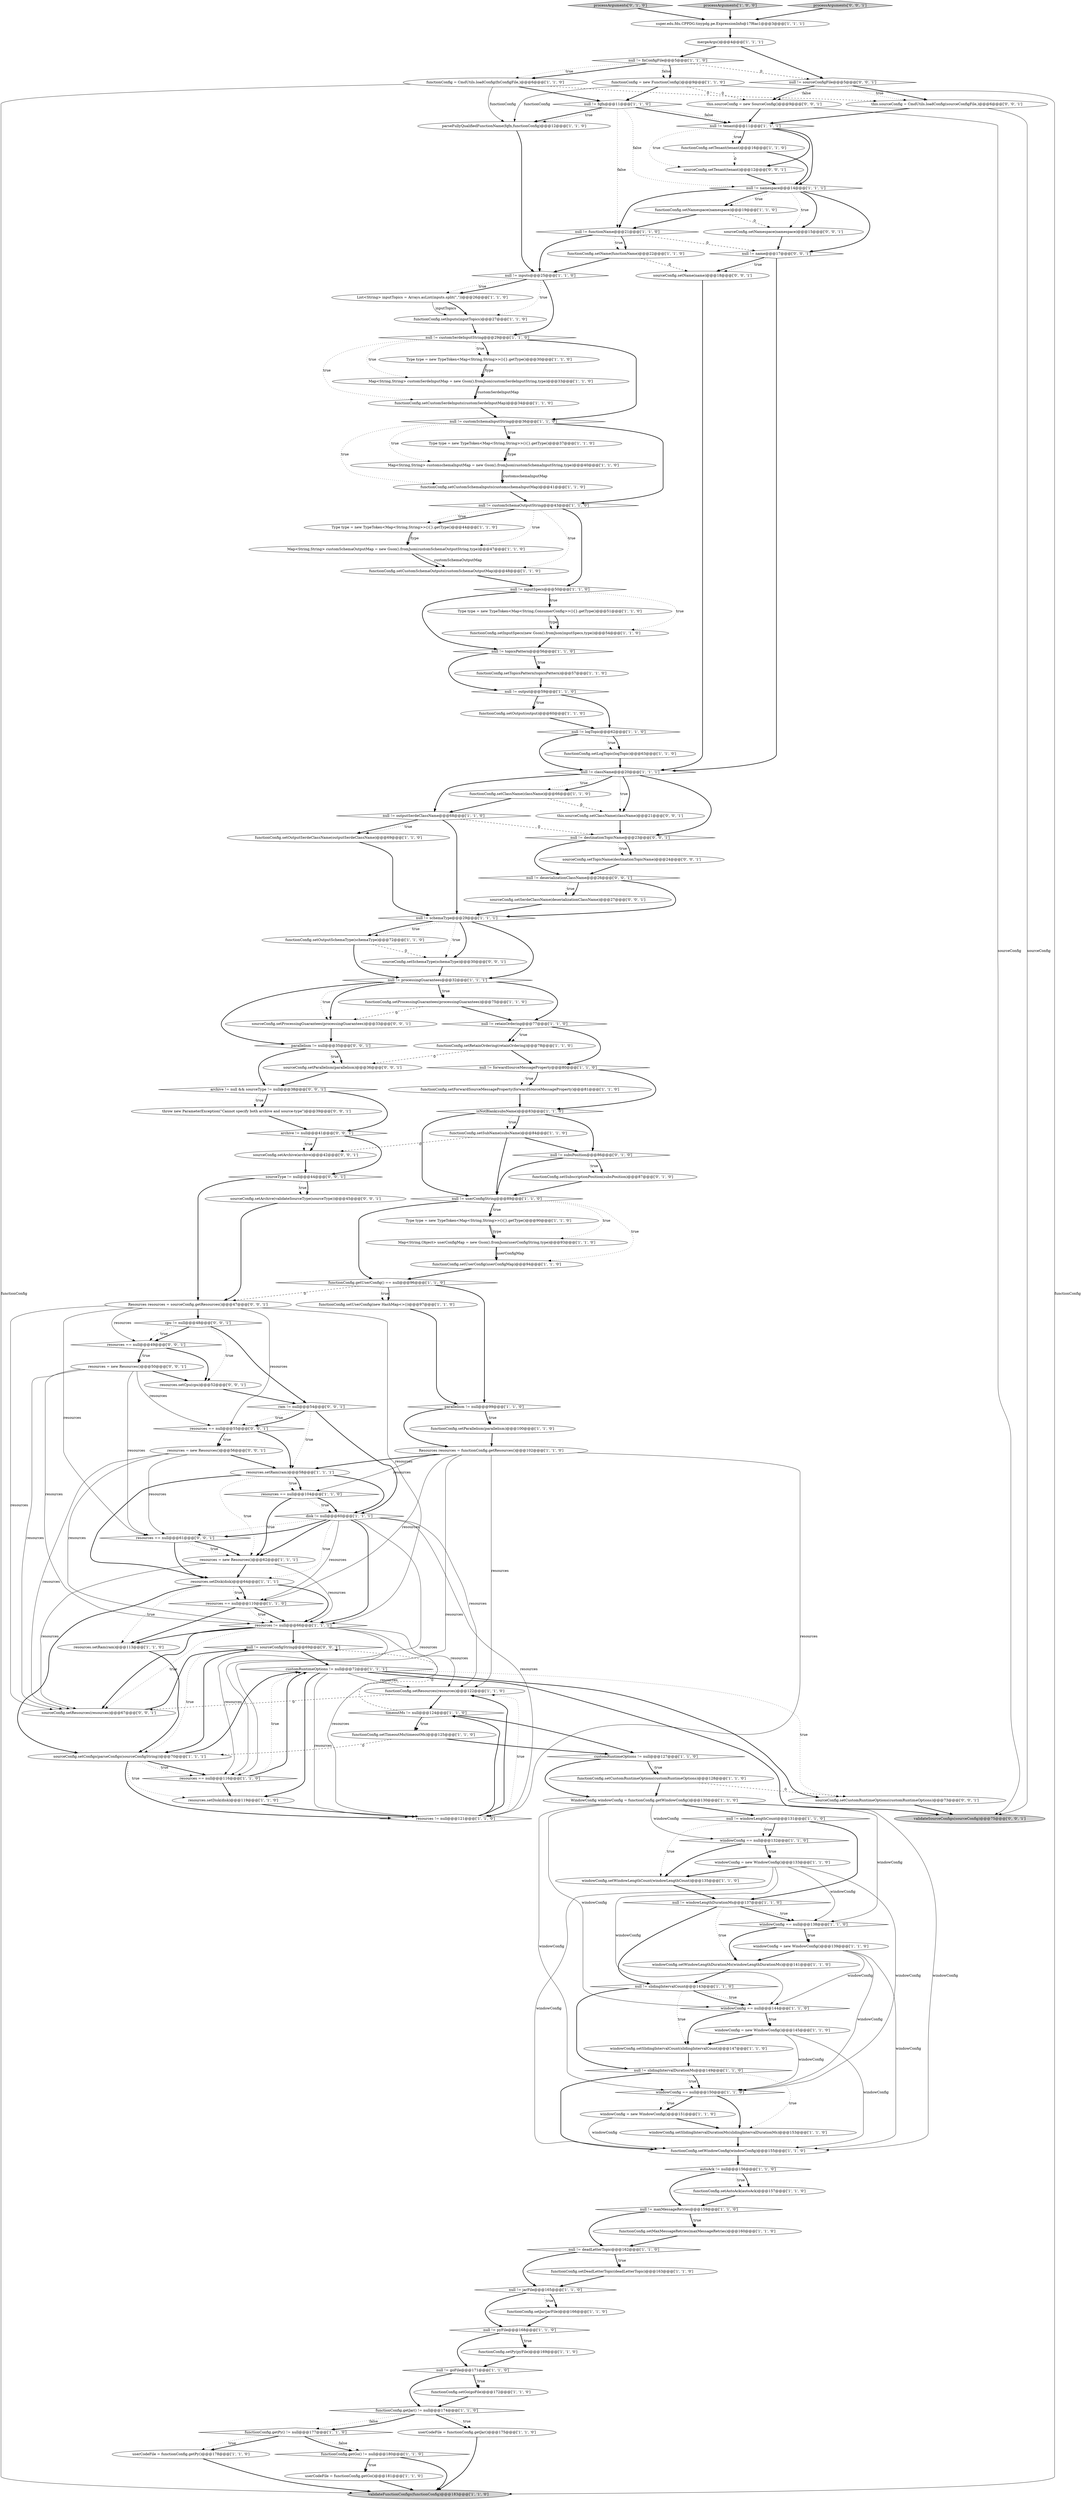 digraph {
2 [style = filled, label = "null != customSchemaInputString@@@36@@@['1', '1', '0']", fillcolor = white, shape = diamond image = "AAA0AAABBB1BBB"];
62 [style = filled, label = "null != output@@@59@@@['1', '1', '0']", fillcolor = white, shape = diamond image = "AAA0AAABBB1BBB"];
58 [style = filled, label = "userCodeFile = functionConfig.getJar()@@@175@@@['1', '1', '0']", fillcolor = white, shape = ellipse image = "AAA0AAABBB1BBB"];
98 [style = filled, label = "Type type = new TypeToken<Map<String,String>>(){}.getType()@@@44@@@['1', '1', '0']", fillcolor = white, shape = ellipse image = "AAA0AAABBB1BBB"];
145 [style = filled, label = "null != sourceConfigString@@@69@@@['0', '0', '1']", fillcolor = white, shape = diamond image = "AAA0AAABBB3BBB"];
144 [style = filled, label = "throw new ParameterException(\"Cannot specify both archive and source-type\")@@@39@@@['0', '0', '1']", fillcolor = white, shape = ellipse image = "AAA0AAABBB3BBB"];
120 [style = filled, label = "sourceConfig.setName(name)@@@18@@@['0', '0', '1']", fillcolor = white, shape = ellipse image = "AAA0AAABBB3BBB"];
5 [style = filled, label = "Map<String,String> customschemaInputMap = new Gson().fromJson(customSchemaInputString,type)@@@40@@@['1', '1', '0']", fillcolor = white, shape = ellipse image = "AAA0AAABBB1BBB"];
11 [style = filled, label = "functionConfig.getGo() != null@@@180@@@['1', '1', '0']", fillcolor = white, shape = diamond image = "AAA0AAABBB1BBB"];
118 [style = filled, label = "functionConfig.setSubscriptionPosition(subsPosition)@@@87@@@['0', '1', '0']", fillcolor = white, shape = ellipse image = "AAA1AAABBB2BBB"];
19 [style = filled, label = "windowConfig.setSlidingIntervalCount(slidingIntervalCount)@@@147@@@['1', '1', '0']", fillcolor = white, shape = ellipse image = "AAA0AAABBB1BBB"];
143 [style = filled, label = "sourceConfig.setTenant(tenant)@@@12@@@['0', '0', '1']", fillcolor = white, shape = ellipse image = "AAA0AAABBB3BBB"];
154 [style = filled, label = "this.sourceConfig.setClassName(className)@@@21@@@['0', '0', '1']", fillcolor = white, shape = ellipse image = "AAA0AAABBB3BBB"];
61 [style = filled, label = "null != jarFile@@@165@@@['1', '1', '0']", fillcolor = white, shape = diamond image = "AAA0AAABBB1BBB"];
116 [style = filled, label = "processArguments['0', '1', '0']", fillcolor = lightgray, shape = diamond image = "AAA0AAABBB2BBB"];
0 [style = filled, label = "functionConfig.setPy(pyFile)@@@169@@@['1', '1', '0']", fillcolor = white, shape = ellipse image = "AAA0AAABBB1BBB"];
148 [style = filled, label = "null != name@@@17@@@['0', '0', '1']", fillcolor = white, shape = diamond image = "AAA0AAABBB3BBB"];
101 [style = filled, label = "processArguments['1', '0', '0']", fillcolor = lightgray, shape = diamond image = "AAA0AAABBB1BBB"];
149 [style = filled, label = "sourceConfig.setParallelism(parallelism)@@@36@@@['0', '0', '1']", fillcolor = white, shape = ellipse image = "AAA0AAABBB3BBB"];
80 [style = filled, label = "null != processingGuarantees@@@32@@@['1', '1', '1']", fillcolor = white, shape = diamond image = "AAA0AAABBB1BBB"];
114 [style = filled, label = "isNotBlank(subsName)@@@83@@@['1', '1', '0']", fillcolor = white, shape = diamond image = "AAA0AAABBB1BBB"];
122 [style = filled, label = "null != destinationTopicName@@@23@@@['0', '0', '1']", fillcolor = white, shape = diamond image = "AAA0AAABBB3BBB"];
102 [style = filled, label = "null != className@@@20@@@['1', '1', '1']", fillcolor = white, shape = diamond image = "AAA0AAABBB1BBB"];
15 [style = filled, label = "functionConfig.setUserConfig(userConfigMap)@@@94@@@['1', '1', '0']", fillcolor = white, shape = ellipse image = "AAA0AAABBB1BBB"];
78 [style = filled, label = "functionConfig.setResources(resources)@@@122@@@['1', '1', '0']", fillcolor = white, shape = ellipse image = "AAA0AAABBB1BBB"];
81 [style = filled, label = "resources = new Resources()@@@62@@@['1', '1', '1']", fillcolor = white, shape = ellipse image = "AAA0AAABBB1BBB"];
124 [style = filled, label = "sourceConfig.setArchive(validateSourceType(sourceType))@@@45@@@['0', '0', '1']", fillcolor = white, shape = ellipse image = "AAA0AAABBB3BBB"];
71 [style = filled, label = "functionConfig.setNamespace(namespace)@@@19@@@['1', '1', '0']", fillcolor = white, shape = ellipse image = "AAA0AAABBB1BBB"];
72 [style = filled, label = "functionConfig.setAutoAck(autoAck)@@@157@@@['1', '1', '0']", fillcolor = white, shape = ellipse image = "AAA0AAABBB1BBB"];
129 [style = filled, label = "sourceConfig.setNamespace(namespace)@@@15@@@['0', '0', '1']", fillcolor = white, shape = ellipse image = "AAA0AAABBB3BBB"];
1 [style = filled, label = "resources.setDisk(disk)@@@119@@@['1', '1', '0']", fillcolor = white, shape = ellipse image = "AAA0AAABBB1BBB"];
60 [style = filled, label = "disk != null@@@60@@@['1', '1', '1']", fillcolor = white, shape = diamond image = "AAA0AAABBB1BBB"];
92 [style = filled, label = "functionConfig.setLogTopic(logTopic)@@@63@@@['1', '1', '0']", fillcolor = white, shape = ellipse image = "AAA0AAABBB1BBB"];
3 [style = filled, label = "parseFullyQualifiedFunctionName(fqfn,functionConfig)@@@12@@@['1', '1', '0']", fillcolor = white, shape = ellipse image = "AAA0AAABBB1BBB"];
135 [style = filled, label = "resources == null@@@55@@@['0', '0', '1']", fillcolor = white, shape = diamond image = "AAA0AAABBB3BBB"];
119 [style = filled, label = "sourceConfig.setCustomRuntimeOptions(customRuntimeOptions)@@@73@@@['0', '0', '1']", fillcolor = white, shape = ellipse image = "AAA0AAABBB3BBB"];
14 [style = filled, label = "resources != null@@@121@@@['1', '1', '0']", fillcolor = white, shape = diamond image = "AAA0AAABBB1BBB"];
128 [style = filled, label = "this.sourceConfig = new SourceConfig()@@@9@@@['0', '0', '1']", fillcolor = white, shape = ellipse image = "AAA0AAABBB3BBB"];
100 [style = filled, label = "resources == null@@@110@@@['1', '1', '0']", fillcolor = white, shape = diamond image = "AAA0AAABBB1BBB"];
151 [style = filled, label = "sourceConfig.setArchive(archive)@@@42@@@['0', '0', '1']", fillcolor = white, shape = ellipse image = "AAA0AAABBB3BBB"];
36 [style = filled, label = "windowConfig.setWindowLengthCount(windowLengthCount)@@@135@@@['1', '1', '0']", fillcolor = white, shape = ellipse image = "AAA0AAABBB1BBB"];
56 [style = filled, label = "null != inputs@@@25@@@['1', '1', '0']", fillcolor = white, shape = diamond image = "AAA0AAABBB1BBB"];
39 [style = filled, label = "functionConfig.setTopicsPattern(topicsPattern)@@@57@@@['1', '1', '0']", fillcolor = white, shape = ellipse image = "AAA0AAABBB1BBB"];
13 [style = filled, label = "null != pyFile@@@168@@@['1', '1', '0']", fillcolor = white, shape = diamond image = "AAA0AAABBB1BBB"];
31 [style = filled, label = "null != deadLetterTopic@@@162@@@['1', '1', '0']", fillcolor = white, shape = diamond image = "AAA0AAABBB1BBB"];
64 [style = filled, label = "functionConfig.setJar(jarFile)@@@166@@@['1', '1', '0']", fillcolor = white, shape = ellipse image = "AAA0AAABBB1BBB"];
9 [style = filled, label = "Type type = new TypeToken<Map<String,String>>(){}.getType()@@@30@@@['1', '1', '0']", fillcolor = white, shape = ellipse image = "AAA0AAABBB1BBB"];
18 [style = filled, label = "null != namespace@@@14@@@['1', '1', '1']", fillcolor = white, shape = diamond image = "AAA0AAABBB1BBB"];
12 [style = filled, label = "functionConfig.setParallelism(parallelism)@@@100@@@['1', '1', '0']", fillcolor = white, shape = ellipse image = "AAA0AAABBB1BBB"];
50 [style = filled, label = "WindowConfig windowConfig = functionConfig.getWindowConfig()@@@130@@@['1', '1', '0']", fillcolor = white, shape = ellipse image = "AAA0AAABBB1BBB"];
51 [style = filled, label = "Type type = new TypeToken<Map<String,ConsumerConfig>>(){}.getType()@@@51@@@['1', '1', '0']", fillcolor = white, shape = ellipse image = "AAA0AAABBB1BBB"];
88 [style = filled, label = "windowConfig = new WindowConfig()@@@145@@@['1', '1', '0']", fillcolor = white, shape = ellipse image = "AAA0AAABBB1BBB"];
140 [style = filled, label = "this.sourceConfig = CmdUtils.loadConfig(sourceConfigFile,)@@@6@@@['0', '0', '1']", fillcolor = white, shape = ellipse image = "AAA0AAABBB3BBB"];
10 [style = filled, label = "null != fnConfigFile@@@5@@@['1', '1', '0']", fillcolor = white, shape = diamond image = "AAA0AAABBB1BBB"];
153 [style = filled, label = "cpu != null@@@48@@@['0', '0', '1']", fillcolor = white, shape = diamond image = "AAA0AAABBB3BBB"];
16 [style = filled, label = "resources != null@@@66@@@['1', '1', '1']", fillcolor = white, shape = diamond image = "AAA0AAABBB1BBB"];
33 [style = filled, label = "functionConfig.setDeadLetterTopic(deadLetterTopic)@@@163@@@['1', '1', '0']", fillcolor = white, shape = ellipse image = "AAA0AAABBB1BBB"];
21 [style = filled, label = "mergeArgs()@@@4@@@['1', '1', '1']", fillcolor = white, shape = ellipse image = "AAA0AAABBB1BBB"];
93 [style = filled, label = "functionConfig.setRetainOrdering(retainOrdering)@@@78@@@['1', '1', '0']", fillcolor = white, shape = ellipse image = "AAA0AAABBB1BBB"];
42 [style = filled, label = "customRuntimeOptions != null@@@72@@@['1', '1', '1']", fillcolor = white, shape = diamond image = "AAA0AAABBB1BBB"];
115 [style = filled, label = "functionConfig.getPy() != null@@@177@@@['1', '1', '0']", fillcolor = white, shape = diamond image = "AAA0AAABBB1BBB"];
37 [style = filled, label = "functionConfig.setCustomSerdeInputs(customSerdeInputMap)@@@34@@@['1', '1', '0']", fillcolor = white, shape = ellipse image = "AAA0AAABBB1BBB"];
63 [style = filled, label = "null != customSerdeInputString@@@29@@@['1', '1', '0']", fillcolor = white, shape = diamond image = "AAA0AAABBB1BBB"];
49 [style = filled, label = "functionConfig.setCustomRuntimeOptions(customRuntimeOptions)@@@128@@@['1', '1', '0']", fillcolor = white, shape = ellipse image = "AAA0AAABBB1BBB"];
110 [style = filled, label = "functionConfig.setTimeoutMs(timeoutMs)@@@125@@@['1', '1', '0']", fillcolor = white, shape = ellipse image = "AAA0AAABBB1BBB"];
126 [style = filled, label = "processArguments['0', '0', '1']", fillcolor = lightgray, shape = diamond image = "AAA0AAABBB3BBB"];
67 [style = filled, label = "null != goFile@@@171@@@['1', '1', '0']", fillcolor = white, shape = diamond image = "AAA0AAABBB1BBB"];
70 [style = filled, label = "null != fqfn@@@11@@@['1', '1', '0']", fillcolor = white, shape = diamond image = "AAA0AAABBB1BBB"];
147 [style = filled, label = "resources == null@@@49@@@['0', '0', '1']", fillcolor = white, shape = diamond image = "AAA0AAABBB3BBB"];
82 [style = filled, label = "windowConfig = new WindowConfig()@@@151@@@['1', '1', '0']", fillcolor = white, shape = ellipse image = "AAA0AAABBB1BBB"];
69 [style = filled, label = "userCodeFile = functionConfig.getPy()@@@178@@@['1', '1', '0']", fillcolor = white, shape = ellipse image = "AAA0AAABBB1BBB"];
127 [style = filled, label = "Resources resources = sourceConfig.getResources()@@@47@@@['0', '0', '1']", fillcolor = white, shape = ellipse image = "AAA0AAABBB3BBB"];
103 [style = filled, label = "functionConfig.getJar() != null@@@174@@@['1', '1', '0']", fillcolor = white, shape = diamond image = "AAA0AAABBB1BBB"];
112 [style = filled, label = "resources == null@@@104@@@['1', '1', '0']", fillcolor = white, shape = diamond image = "AAA0AAABBB1BBB"];
131 [style = filled, label = "sourceConfig.setSerdeClassName(deserializationClassName)@@@27@@@['0', '0', '1']", fillcolor = white, shape = ellipse image = "AAA0AAABBB3BBB"];
111 [style = filled, label = "null != forwardSourceMessageProperty@@@80@@@['1', '1', '0']", fillcolor = white, shape = diamond image = "AAA0AAABBB1BBB"];
23 [style = filled, label = "windowConfig = new WindowConfig()@@@133@@@['1', '1', '0']", fillcolor = white, shape = ellipse image = "AAA0AAABBB1BBB"];
40 [style = filled, label = "functionConfig.setOutput(output)@@@60@@@['1', '1', '0']", fillcolor = white, shape = ellipse image = "AAA0AAABBB1BBB"];
8 [style = filled, label = "autoAck != null@@@156@@@['1', '1', '0']", fillcolor = white, shape = diamond image = "AAA0AAABBB1BBB"];
46 [style = filled, label = "functionConfig.setCustomSchemaOutputs(customSchemaOutputMap)@@@48@@@['1', '1', '0']", fillcolor = white, shape = ellipse image = "AAA0AAABBB1BBB"];
105 [style = filled, label = "functionConfig.setProcessingGuarantees(processingGuarantees)@@@75@@@['1', '1', '0']", fillcolor = white, shape = ellipse image = "AAA0AAABBB1BBB"];
139 [style = filled, label = "sourceConfig.setResources(resources)@@@67@@@['0', '0', '1']", fillcolor = white, shape = ellipse image = "AAA0AAABBB3BBB"];
28 [style = filled, label = "null != windowLengthCount@@@131@@@['1', '1', '0']", fillcolor = white, shape = diamond image = "AAA0AAABBB1BBB"];
85 [style = filled, label = "windowConfig.setSlidingIntervalDurationMs(slidingIntervalDurationMs)@@@153@@@['1', '1', '0']", fillcolor = white, shape = ellipse image = "AAA0AAABBB1BBB"];
53 [style = filled, label = "functionConfig.setWindowConfig(windowConfig)@@@155@@@['1', '1', '0']", fillcolor = white, shape = ellipse image = "AAA0AAABBB1BBB"];
54 [style = filled, label = "functionConfig.setTenant(tenant)@@@16@@@['1', '1', '0']", fillcolor = white, shape = ellipse image = "AAA0AAABBB1BBB"];
113 [style = filled, label = "null != maxMessageRetries@@@159@@@['1', '1', '0']", fillcolor = white, shape = diamond image = "AAA0AAABBB1BBB"];
4 [style = filled, label = "null != functionName@@@21@@@['1', '1', '0']", fillcolor = white, shape = diamond image = "AAA0AAABBB1BBB"];
59 [style = filled, label = "null != logTopic@@@62@@@['1', '1', '0']", fillcolor = white, shape = diamond image = "AAA0AAABBB1BBB"];
107 [style = filled, label = "windowConfig.setWindowLengthDurationMs(windowLengthDurationMs)@@@141@@@['1', '1', '0']", fillcolor = white, shape = ellipse image = "AAA0AAABBB1BBB"];
27 [style = filled, label = "null != userConfigString@@@89@@@['1', '1', '0']", fillcolor = white, shape = diamond image = "AAA0AAABBB1BBB"];
66 [style = filled, label = "resources.setRam(ram)@@@113@@@['1', '1', '0']", fillcolor = white, shape = ellipse image = "AAA0AAABBB1BBB"];
132 [style = filled, label = "resources = new Resources()@@@56@@@['0', '0', '1']", fillcolor = white, shape = ellipse image = "AAA0AAABBB3BBB"];
75 [style = filled, label = "functionConfig = CmdUtils.loadConfig(fnConfigFile,)@@@6@@@['1', '1', '0']", fillcolor = white, shape = ellipse image = "AAA0AAABBB1BBB"];
146 [style = filled, label = "resources == null@@@61@@@['0', '0', '1']", fillcolor = white, shape = diamond image = "AAA0AAABBB3BBB"];
138 [style = filled, label = "sourceConfig.setProcessingGuarantees(processingGuarantees)@@@33@@@['0', '0', '1']", fillcolor = white, shape = ellipse image = "AAA0AAABBB3BBB"];
130 [style = filled, label = "archive != null@@@41@@@['0', '0', '1']", fillcolor = white, shape = diamond image = "AAA0AAABBB3BBB"];
45 [style = filled, label = "userCodeFile = functionConfig.getGo()@@@181@@@['1', '1', '0']", fillcolor = white, shape = ellipse image = "AAA0AAABBB1BBB"];
7 [style = filled, label = "null != inputSpecs@@@50@@@['1', '1', '0']", fillcolor = white, shape = diamond image = "AAA0AAABBB1BBB"];
97 [style = filled, label = "null != slidingIntervalDurationMs@@@149@@@['1', '1', '0']", fillcolor = white, shape = diamond image = "AAA0AAABBB1BBB"];
77 [style = filled, label = "windowConfig == null@@@150@@@['1', '1', '0']", fillcolor = white, shape = diamond image = "AAA0AAABBB1BBB"];
108 [style = filled, label = "functionConfig.setUserConfig(new HashMap<>())@@@97@@@['1', '1', '0']", fillcolor = white, shape = ellipse image = "AAA0AAABBB1BBB"];
84 [style = filled, label = "sourceConfig.setConfigs(parseConfigs(sourceConfigString))@@@70@@@['1', '1', '1']", fillcolor = white, shape = ellipse image = "AAA0AAABBB1BBB"];
76 [style = filled, label = "functionConfig.setSubName(subsName)@@@84@@@['1', '1', '0']", fillcolor = white, shape = ellipse image = "AAA0AAABBB1BBB"];
136 [style = filled, label = "sourceConfig.setSchemaType(schemaType)@@@30@@@['0', '0', '1']", fillcolor = white, shape = ellipse image = "AAA0AAABBB3BBB"];
29 [style = filled, label = "null != topicsPattern@@@56@@@['1', '1', '0']", fillcolor = white, shape = diamond image = "AAA0AAABBB1BBB"];
25 [style = filled, label = "functionConfig.setName(functionName)@@@22@@@['1', '1', '0']", fillcolor = white, shape = ellipse image = "AAA0AAABBB1BBB"];
26 [style = filled, label = "Type type = new TypeToken<Map<String,String>>(){}.getType()@@@37@@@['1', '1', '0']", fillcolor = white, shape = ellipse image = "AAA0AAABBB1BBB"];
57 [style = filled, label = "windowConfig == null@@@138@@@['1', '1', '0']", fillcolor = white, shape = diamond image = "AAA0AAABBB1BBB"];
35 [style = filled, label = "resources.setDisk(disk)@@@64@@@['1', '1', '1']", fillcolor = white, shape = ellipse image = "AAA0AAABBB1BBB"];
94 [style = filled, label = "validateFunctionConfigs(functionConfig)@@@183@@@['1', '1', '0']", fillcolor = lightgray, shape = ellipse image = "AAA0AAABBB1BBB"];
38 [style = filled, label = "Resources resources = functionConfig.getResources()@@@102@@@['1', '1', '0']", fillcolor = white, shape = ellipse image = "AAA0AAABBB1BBB"];
134 [style = filled, label = "archive != null && sourceType != null@@@38@@@['0', '0', '1']", fillcolor = white, shape = diamond image = "AAA0AAABBB3BBB"];
87 [style = filled, label = "parallelism != null@@@99@@@['1', '1', '0']", fillcolor = white, shape = diamond image = "AAA0AAABBB1BBB"];
90 [style = filled, label = "resources.setRam(ram)@@@58@@@['1', '1', '1']", fillcolor = white, shape = ellipse image = "AAA0AAABBB1BBB"];
6 [style = filled, label = "functionConfig.setMaxMessageRetries(maxMessageRetries)@@@160@@@['1', '1', '0']", fillcolor = white, shape = ellipse image = "AAA0AAABBB1BBB"];
117 [style = filled, label = "null != subsPosition@@@86@@@['0', '1', '0']", fillcolor = white, shape = diamond image = "AAA1AAABBB2BBB"];
95 [style = filled, label = "windowConfig = new WindowConfig()@@@139@@@['1', '1', '0']", fillcolor = white, shape = ellipse image = "AAA0AAABBB1BBB"];
24 [style = filled, label = "functionConfig.setInputs(inputTopics)@@@27@@@['1', '1', '0']", fillcolor = white, shape = ellipse image = "AAA0AAABBB1BBB"];
125 [style = filled, label = "null != deserializationClassName@@@26@@@['0', '0', '1']", fillcolor = white, shape = diamond image = "AAA0AAABBB3BBB"];
30 [style = filled, label = "windowConfig == null@@@144@@@['1', '1', '0']", fillcolor = white, shape = diamond image = "AAA0AAABBB1BBB"];
44 [style = filled, label = "functionConfig.setOutputSerdeClassName(outputSerdeClassName)@@@69@@@['1', '1', '0']", fillcolor = white, shape = ellipse image = "AAA0AAABBB1BBB"];
106 [style = filled, label = "customRuntimeOptions != null@@@127@@@['1', '1', '0']", fillcolor = white, shape = diamond image = "AAA0AAABBB1BBB"];
142 [style = filled, label = "sourceConfig.setTopicName(destinationTopicName)@@@24@@@['0', '0', '1']", fillcolor = white, shape = ellipse image = "AAA0AAABBB3BBB"];
20 [style = filled, label = "functionConfig.setOutputSchemaType(schemaType)@@@72@@@['1', '1', '0']", fillcolor = white, shape = ellipse image = "AAA0AAABBB1BBB"];
137 [style = filled, label = "resources.setCpu(cpu)@@@52@@@['0', '0', '1']", fillcolor = white, shape = ellipse image = "AAA0AAABBB3BBB"];
96 [style = filled, label = "super.edu.fdu.CPPDG.tinypdg.pe.ExpressionInfo@17f6ac1@@@3@@@['1', '1', '1']", fillcolor = white, shape = ellipse image = "AAA0AAABBB1BBB"];
32 [style = filled, label = "functionConfig.setCustomSchemaInputs(customschemaInputMap)@@@41@@@['1', '1', '0']", fillcolor = white, shape = ellipse image = "AAA0AAABBB1BBB"];
34 [style = filled, label = "functionConfig.setClassName(className)@@@66@@@['1', '1', '0']", fillcolor = white, shape = ellipse image = "AAA0AAABBB1BBB"];
74 [style = filled, label = "Map<String,String> customSchemaOutputMap = new Gson().fromJson(customSchemaOutputString,type)@@@47@@@['1', '1', '0']", fillcolor = white, shape = ellipse image = "AAA0AAABBB1BBB"];
141 [style = filled, label = "resources = new Resources()@@@50@@@['0', '0', '1']", fillcolor = white, shape = ellipse image = "AAA0AAABBB3BBB"];
17 [style = filled, label = "null != customSchemaOutputString@@@43@@@['1', '1', '0']", fillcolor = white, shape = diamond image = "AAA0AAABBB1BBB"];
150 [style = filled, label = "validateSourceConfigs(sourceConfig)@@@75@@@['0', '0', '1']", fillcolor = lightgray, shape = ellipse image = "AAA0AAABBB3BBB"];
99 [style = filled, label = "Map<String,Object> userConfigMap = new Gson().fromJson(userConfigString,type)@@@93@@@['1', '1', '0']", fillcolor = white, shape = ellipse image = "AAA0AAABBB1BBB"];
152 [style = filled, label = "ram != null@@@54@@@['0', '0', '1']", fillcolor = white, shape = diamond image = "AAA0AAABBB3BBB"];
104 [style = filled, label = "null != tenant@@@11@@@['1', '1', '1']", fillcolor = white, shape = diamond image = "AAA0AAABBB1BBB"];
65 [style = filled, label = "Map<String,String> customSerdeInputMap = new Gson().fromJson(customSerdeInputString,type)@@@33@@@['1', '1', '0']", fillcolor = white, shape = ellipse image = "AAA0AAABBB1BBB"];
73 [style = filled, label = "windowConfig == null@@@132@@@['1', '1', '0']", fillcolor = white, shape = diamond image = "AAA0AAABBB1BBB"];
123 [style = filled, label = "parallelism != null@@@35@@@['0', '0', '1']", fillcolor = white, shape = diamond image = "AAA0AAABBB3BBB"];
43 [style = filled, label = "Type type = new TypeToken<Map<String,String>>(){}.getType()@@@90@@@['1', '1', '0']", fillcolor = white, shape = ellipse image = "AAA0AAABBB1BBB"];
133 [style = filled, label = "null != sourceConfigFile@@@5@@@['0', '0', '1']", fillcolor = white, shape = diamond image = "AAA0AAABBB3BBB"];
79 [style = filled, label = "List<String> inputTopics = Arrays.asList(inputs.split(\",\"))@@@26@@@['1', '1', '0']", fillcolor = white, shape = ellipse image = "AAA0AAABBB1BBB"];
41 [style = filled, label = "timeoutMs != null@@@124@@@['1', '1', '0']", fillcolor = white, shape = diamond image = "AAA0AAABBB1BBB"];
52 [style = filled, label = "null != slidingIntervalCount@@@143@@@['1', '1', '0']", fillcolor = white, shape = diamond image = "AAA0AAABBB1BBB"];
86 [style = filled, label = "null != windowLengthDurationMs@@@137@@@['1', '1', '0']", fillcolor = white, shape = diamond image = "AAA0AAABBB1BBB"];
83 [style = filled, label = "functionConfig.setForwardSourceMessageProperty(forwardSourceMessageProperty)@@@81@@@['1', '1', '0']", fillcolor = white, shape = ellipse image = "AAA0AAABBB1BBB"];
48 [style = filled, label = "null != schemaType@@@29@@@['1', '1', '1']", fillcolor = white, shape = diamond image = "AAA0AAABBB1BBB"];
91 [style = filled, label = "functionConfig.getUserConfig() == null@@@96@@@['1', '1', '0']", fillcolor = white, shape = diamond image = "AAA0AAABBB1BBB"];
109 [style = filled, label = "null != outputSerdeClassName@@@68@@@['1', '1', '0']", fillcolor = white, shape = diamond image = "AAA0AAABBB1BBB"];
121 [style = filled, label = "sourceType != null@@@44@@@['0', '0', '1']", fillcolor = white, shape = diamond image = "AAA0AAABBB3BBB"];
47 [style = filled, label = "functionConfig.setGo(goFile)@@@172@@@['1', '1', '0']", fillcolor = white, shape = ellipse image = "AAA0AAABBB1BBB"];
68 [style = filled, label = "null != retainOrdering@@@77@@@['1', '1', '0']", fillcolor = white, shape = diamond image = "AAA0AAABBB1BBB"];
89 [style = filled, label = "functionConfig = new FunctionConfig()@@@9@@@['1', '1', '0']", fillcolor = white, shape = ellipse image = "AAA0AAABBB1BBB"];
22 [style = filled, label = "resources == null@@@116@@@['1', '1', '0']", fillcolor = white, shape = diamond image = "AAA0AAABBB1BBB"];
55 [style = filled, label = "functionConfig.setInputSpecs(new Gson().fromJson(inputSpecs,type))@@@54@@@['1', '1', '0']", fillcolor = white, shape = ellipse image = "AAA0AAABBB1BBB"];
128->150 [style = solid, label="sourceConfig"];
42->14 [style = solid, label="resources"];
73->36 [style = bold, label=""];
97->85 [style = dotted, label="true"];
74->46 [style = bold, label=""];
11->94 [style = bold, label=""];
19->97 [style = bold, label=""];
102->109 [style = bold, label=""];
122->125 [style = bold, label=""];
80->105 [style = dotted, label="true"];
106->50 [style = bold, label=""];
88->77 [style = solid, label="windowConfig"];
16->66 [style = bold, label=""];
148->120 [style = bold, label=""];
145->84 [style = dotted, label="true"];
121->124 [style = bold, label=""];
55->29 [style = bold, label=""];
84->22 [style = bold, label=""];
90->81 [style = dotted, label="true"];
95->30 [style = solid, label="windowConfig"];
13->0 [style = dotted, label="true"];
48->80 [style = bold, label=""];
18->129 [style = bold, label=""];
35->84 [style = bold, label=""];
135->90 [style = bold, label=""];
56->79 [style = dotted, label="true"];
17->46 [style = dotted, label="true"];
15->91 [style = bold, label=""];
123->149 [style = dotted, label="true"];
31->33 [style = bold, label=""];
86->57 [style = bold, label=""];
152->135 [style = dotted, label="true"];
141->137 [style = bold, label=""];
23->57 [style = solid, label="windowConfig"];
70->104 [style = bold, label=""];
145->42 [style = bold, label=""];
78->41 [style = bold, label=""];
102->122 [style = bold, label=""];
121->124 [style = dotted, label="true"];
105->68 [style = bold, label=""];
114->76 [style = dotted, label="true"];
7->55 [style = dotted, label="true"];
31->33 [style = dotted, label="true"];
59->92 [style = bold, label=""];
63->2 [style = bold, label=""];
102->34 [style = dotted, label="true"];
27->91 [style = bold, label=""];
41->106 [style = bold, label=""];
25->120 [style = dashed, label="0"];
87->12 [style = bold, label=""];
61->64 [style = dotted, label="true"];
65->37 [style = bold, label=""];
99->15 [style = bold, label=""];
62->40 [style = dotted, label="true"];
110->84 [style = dashed, label="0"];
22->1 [style = bold, label=""];
127->16 [style = solid, label="resources"];
16->139 [style = bold, label=""];
30->88 [style = dotted, label="true"];
111->83 [style = bold, label=""];
130->151 [style = bold, label=""];
117->118 [style = bold, label=""];
73->23 [style = bold, label=""];
61->64 [style = bold, label=""];
18->129 [style = dotted, label="true"];
65->37 [style = solid, label="customSerdeInputMap"];
153->152 [style = bold, label=""];
84->14 [style = bold, label=""];
8->72 [style = bold, label=""];
78->139 [style = dashed, label="0"];
42->119 [style = bold, label=""];
10->75 [style = bold, label=""];
133->140 [style = bold, label=""];
134->144 [style = bold, label=""];
75->3 [style = solid, label="functionConfig"];
50->57 [style = solid, label="windowConfig"];
2->26 [style = dotted, label="true"];
6->31 [style = bold, label=""];
117->27 [style = bold, label=""];
102->154 [style = bold, label=""];
70->4 [style = dotted, label="false"];
39->62 [style = bold, label=""];
82->85 [style = bold, label=""];
58->94 [style = bold, label=""];
77->82 [style = bold, label=""];
67->47 [style = bold, label=""];
103->58 [style = bold, label=""];
60->14 [style = solid, label="resources"];
17->74 [style = dotted, label="true"];
153->137 [style = dotted, label="true"];
45->94 [style = bold, label=""];
89->70 [style = bold, label=""];
53->8 [style = bold, label=""];
74->46 [style = solid, label="customSchemaOutputMap"];
59->102 [style = bold, label=""];
151->121 [style = bold, label=""];
3->56 [style = bold, label=""];
127->139 [style = solid, label="resources"];
92->102 [style = bold, label=""];
146->81 [style = dotted, label="true"];
41->110 [style = dotted, label="true"];
0->67 [style = bold, label=""];
26->5 [style = bold, label=""];
47->103 [style = bold, label=""];
95->77 [style = solid, label="windowConfig"];
90->112 [style = bold, label=""];
10->133 [style = dashed, label="0"];
145->84 [style = bold, label=""];
109->44 [style = bold, label=""];
87->12 [style = dotted, label="true"];
89->128 [style = dashed, label="0"];
56->63 [style = bold, label=""];
49->50 [style = bold, label=""];
114->27 [style = bold, label=""];
18->71 [style = dotted, label="true"];
71->129 [style = dashed, label="0"];
98->74 [style = bold, label=""];
76->151 [style = dashed, label="0"];
50->28 [style = bold, label=""];
27->43 [style = dotted, label="true"];
48->20 [style = dotted, label="true"];
147->141 [style = dotted, label="true"];
112->60 [style = dotted, label="true"];
2->32 [style = dotted, label="true"];
42->1 [style = bold, label=""];
60->16 [style = bold, label=""];
52->19 [style = dotted, label="true"];
2->5 [style = dotted, label="true"];
27->15 [style = dotted, label="true"];
88->19 [style = bold, label=""];
112->60 [style = bold, label=""];
109->48 [style = bold, label=""];
80->105 [style = bold, label=""];
29->39 [style = dotted, label="true"];
125->48 [style = bold, label=""];
153->147 [style = bold, label=""];
100->16 [style = bold, label=""];
50->73 [style = solid, label="windowConfig"];
16->145 [style = bold, label=""];
109->122 [style = dashed, label="0"];
127->135 [style = solid, label="resources"];
80->138 [style = bold, label=""];
49->119 [style = dashed, label="0"];
10->89 [style = dotted, label="false"];
86->52 [style = bold, label=""];
16->22 [style = solid, label="resources"];
13->67 [style = bold, label=""];
31->61 [style = bold, label=""];
2->26 [style = bold, label=""];
13->0 [style = bold, label=""];
83->114 [style = bold, label=""];
77->82 [style = dotted, label="true"];
1->14 [style = bold, label=""];
14->41 [style = bold, label=""];
14->78 [style = dotted, label="true"];
143->18 [style = bold, label=""];
85->53 [style = bold, label=""];
4->56 [style = bold, label=""];
26->5 [style = solid, label="type"];
110->106 [style = bold, label=""];
141->135 [style = solid, label="resources"];
115->69 [style = bold, label=""];
123->134 [style = bold, label=""];
102->154 [style = dotted, label="true"];
38->14 [style = solid, label="resources"];
97->77 [style = dotted, label="true"];
38->112 [style = solid, label="resources"];
35->100 [style = dotted, label="true"];
127->147 [style = solid, label="resources"];
130->121 [style = bold, label=""];
4->25 [style = bold, label=""];
107->52 [style = bold, label=""];
105->138 [style = dashed, label="0"];
81->139 [style = solid, label="resources"];
96->21 [style = bold, label=""];
21->10 [style = bold, label=""];
123->149 [style = bold, label=""];
86->57 [style = dotted, label="true"];
23->30 [style = solid, label="windowConfig"];
88->53 [style = solid, label="windowConfig"];
154->122 [style = bold, label=""];
141->139 [style = solid, label="resources"];
108->87 [style = bold, label=""];
139->145 [style = bold, label=""];
91->127 [style = dashed, label="0"];
141->146 [style = solid, label="resources"];
81->35 [style = bold, label=""];
21->133 [style = bold, label=""];
112->81 [style = bold, label=""];
91->108 [style = dotted, label="true"];
70->18 [style = dotted, label="false"];
52->30 [style = dotted, label="true"];
127->153 [style = bold, label=""];
126->96 [style = bold, label=""];
38->78 [style = solid, label="resources"];
87->38 [style = bold, label=""];
57->95 [style = dotted, label="true"];
5->32 [style = solid, label="customschemaInputMap"];
133->128 [style = dotted, label="false"];
115->11 [style = dotted, label="false"];
48->20 [style = bold, label=""];
75->94 [style = solid, label="functionConfig"];
14->78 [style = bold, label=""];
32->17 [style = bold, label=""];
9->65 [style = bold, label=""];
22->42 [style = dotted, label="true"];
95->53 [style = solid, label="windowConfig"];
33->61 [style = bold, label=""];
80->123 [style = bold, label=""];
147->141 [style = bold, label=""];
140->104 [style = bold, label=""];
41->145 [style = dashed, label="0"];
90->35 [style = bold, label=""];
122->142 [style = bold, label=""];
116->96 [style = bold, label=""];
103->58 [style = dotted, label="true"];
22->42 [style = bold, label=""];
124->127 [style = bold, label=""];
23->53 [style = solid, label="windowConfig"];
42->150 [style = bold, label=""];
148->102 [style = bold, label=""];
72->113 [style = bold, label=""];
121->127 [style = bold, label=""];
104->18 [style = bold, label=""];
37->2 [style = bold, label=""];
138->123 [style = bold, label=""];
57->107 [style = bold, label=""];
18->148 [style = bold, label=""];
60->35 [style = dotted, label="true"];
104->54 [style = dotted, label="true"];
70->3 [style = bold, label=""];
7->29 [style = bold, label=""];
25->56 [style = bold, label=""];
80->138 [style = dotted, label="true"];
59->92 [style = dotted, label="true"];
70->3 [style = dotted, label="true"];
147->137 [style = bold, label=""];
28->36 [style = dotted, label="true"];
136->80 [style = bold, label=""];
28->86 [style = bold, label=""];
67->47 [style = dotted, label="true"];
127->146 [style = solid, label="resources"];
16->139 [style = dotted, label="true"];
152->135 [style = bold, label=""];
35->100 [style = bold, label=""];
102->34 [style = bold, label=""];
30->88 [style = bold, label=""];
11->45 [style = dotted, label="true"];
135->132 [style = dotted, label="true"];
75->70 [style = bold, label=""];
16->78 [style = solid, label="resources"];
7->51 [style = dotted, label="true"];
142->125 [style = bold, label=""];
100->16 [style = dotted, label="true"];
89->3 [style = solid, label="functionConfig"];
57->95 [style = bold, label=""];
17->98 [style = bold, label=""];
113->31 [style = bold, label=""];
115->11 [style = bold, label=""];
140->150 [style = solid, label="sourceConfig"];
100->66 [style = bold, label=""];
64->13 [style = bold, label=""];
40->59 [style = bold, label=""];
103->115 [style = dotted, label="false"];
81->16 [style = solid, label="resources"];
84->1 [style = dotted, label="true"];
132->146 [style = solid, label="resources"];
130->151 [style = dotted, label="true"];
146->35 [style = bold, label=""];
82->53 [style = solid, label="windowConfig"];
132->139 [style = solid, label="resources"];
50->77 [style = solid, label="windowConfig"];
67->103 [style = bold, label=""];
132->90 [style = bold, label=""];
43->99 [style = solid, label="type"];
62->40 [style = bold, label=""];
76->27 [style = bold, label=""];
11->45 [style = bold, label=""];
68->93 [style = bold, label=""];
75->140 [style = dashed, label="0"];
119->150 [style = bold, label=""];
104->143 [style = bold, label=""];
137->152 [style = bold, label=""];
91->108 [style = bold, label=""];
71->4 [style = bold, label=""];
9->65 [style = solid, label="type"];
34->154 [style = dashed, label="0"];
7->51 [style = bold, label=""];
98->74 [style = solid, label="type"];
115->69 [style = dotted, label="true"];
89->94 [style = solid, label="functionConfig"];
114->117 [style = bold, label=""];
27->99 [style = dotted, label="true"];
79->24 [style = bold, label=""];
148->120 [style = dotted, label="true"];
90->60 [style = bold, label=""];
35->16 [style = bold, label=""];
90->112 [style = dotted, label="true"];
114->76 [style = bold, label=""];
113->6 [style = bold, label=""];
103->115 [style = bold, label=""];
104->143 [style = dotted, label="true"];
152->90 [style = dotted, label="true"];
54->143 [style = dashed, label="0"];
23->36 [style = bold, label=""];
104->54 [style = bold, label=""];
27->43 [style = bold, label=""];
93->149 [style = dashed, label="0"];
30->19 [style = bold, label=""];
93->111 [style = bold, label=""];
18->4 [style = bold, label=""];
38->22 [style = solid, label="resources"];
10->75 [style = dotted, label="true"];
61->13 [style = bold, label=""];
56->79 [style = bold, label=""];
109->44 [style = dotted, label="true"];
99->15 [style = solid, label="userConfigMap"];
152->60 [style = bold, label=""];
70->104 [style = dotted, label="false"];
44->48 [style = bold, label=""];
35->66 [style = dotted, label="true"];
28->73 [style = dotted, label="true"];
5->32 [style = bold, label=""];
97->77 [style = bold, label=""];
149->134 [style = bold, label=""];
2->17 [style = bold, label=""];
76->117 [style = bold, label=""];
38->100 [style = solid, label="resources"];
66->84 [style = bold, label=""];
56->24 [style = dotted, label="true"];
133->140 [style = dotted, label="true"];
20->136 [style = dashed, label="0"];
111->114 [style = bold, label=""];
101->96 [style = bold, label=""];
60->81 [style = bold, label=""];
42->78 [style = solid, label="resources"];
133->128 [style = bold, label=""];
52->97 [style = bold, label=""];
38->90 [style = bold, label=""];
84->42 [style = bold, label=""];
28->73 [style = bold, label=""];
48->136 [style = bold, label=""];
62->59 [style = bold, label=""];
4->25 [style = dotted, label="true"];
146->81 [style = bold, label=""];
129->148 [style = bold, label=""];
60->146 [style = bold, label=""];
84->22 [style = dotted, label="true"];
117->118 [style = dotted, label="true"];
23->77 [style = solid, label="windowConfig"];
128->104 [style = bold, label=""];
43->99 [style = bold, label=""];
134->130 [style = bold, label=""];
91->87 [style = bold, label=""];
54->18 [style = bold, label=""];
118->27 [style = bold, label=""];
42->119 [style = dotted, label="true"];
46->7 [style = bold, label=""];
50->53 [style = solid, label="windowConfig"];
52->30 [style = bold, label=""];
141->16 [style = solid, label="resources"];
10->89 [style = bold, label=""];
97->53 [style = bold, label=""];
111->83 [style = dotted, label="true"];
48->136 [style = dotted, label="true"];
60->22 [style = solid, label="resources"];
134->144 [style = dotted, label="true"];
41->110 [style = bold, label=""];
80->68 [style = bold, label=""];
51->55 [style = solid, label="type"];
20->80 [style = bold, label=""];
8->113 [style = bold, label=""];
4->148 [style = dashed, label="0"];
106->49 [style = dotted, label="true"];
131->48 [style = bold, label=""];
120->102 [style = bold, label=""];
63->9 [style = bold, label=""];
51->55 [style = bold, label=""];
29->62 [style = bold, label=""];
125->131 [style = bold, label=""];
17->7 [style = bold, label=""];
50->30 [style = solid, label="windowConfig"];
132->16 [style = solid, label="resources"];
17->98 [style = dotted, label="true"];
16->14 [style = solid, label="resources"];
153->147 [style = dotted, label="true"];
106->49 [style = bold, label=""];
63->37 [style = dotted, label="true"];
63->65 [style = dotted, label="true"];
36->86 [style = bold, label=""];
144->130 [style = bold, label=""];
95->107 [style = bold, label=""];
69->94 [style = bold, label=""];
79->24 [style = solid, label="inputTopics"];
63->9 [style = dotted, label="true"];
73->23 [style = dotted, label="true"];
18->71 [style = bold, label=""];
12->38 [style = bold, label=""];
24->63 [style = bold, label=""];
60->78 [style = solid, label="resources"];
68->111 [style = bold, label=""];
60->100 [style = solid, label="resources"];
68->93 [style = dotted, label="true"];
29->39 [style = bold, label=""];
86->107 [style = dotted, label="true"];
8->72 [style = dotted, label="true"];
77->85 [style = bold, label=""];
122->142 [style = dotted, label="true"];
135->132 [style = bold, label=""];
34->109 [style = bold, label=""];
125->131 [style = dotted, label="true"];
60->146 [style = dotted, label="true"];
113->6 [style = dotted, label="true"];
}
